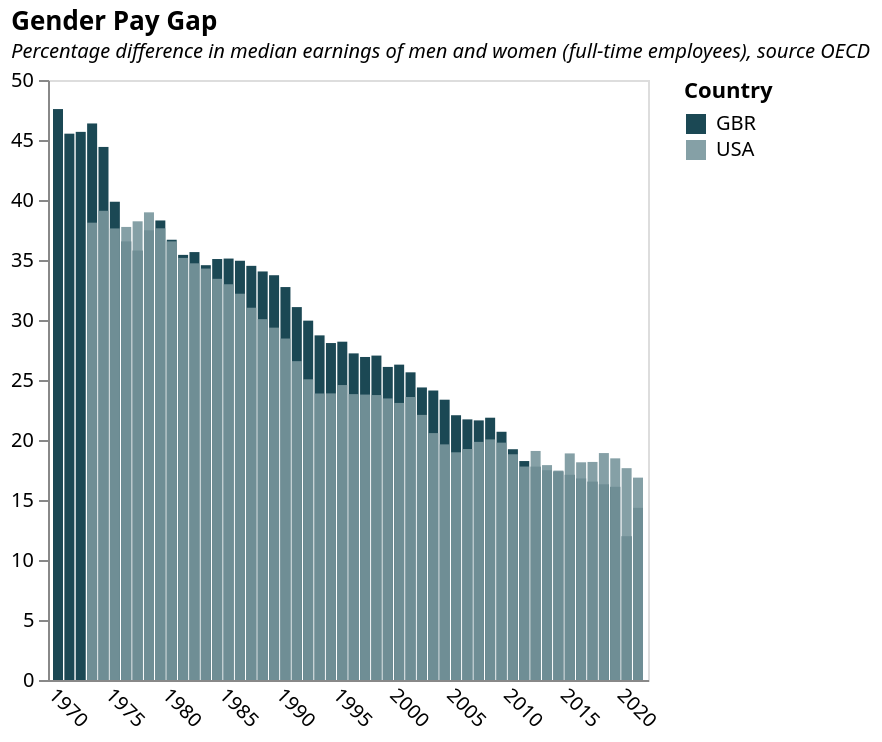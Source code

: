 {
  "$schema": "https://vega.github.io/schema/vega-lite/v5.json",
  "description": "Gender pay gap",
  "title": {
    "text": "Gender Pay Gap",
    "subtitle": "Percentage difference in median earnings of men and women (full-time employees), source OECD",
    "subtitleFontStyle": "italic",
    "subtitleFontSize": 10,
    "anchor": "start",
    "color": "black"
  },
  "width": 300,
  "height": 300,
  "data": {
    "values": [
      {
        "LOCATION": "GBR",
        "TIME": 1970,
        "Value": 47.57803918,
        "Year": "1970"
      },
      {
        "LOCATION": "GBR",
        "TIME": 1971,
        "Value": 45.52742185,
        "Year": "1971"
      },
      {
        "LOCATION": "GBR",
        "TIME": 1972,
        "Value": 45.67779473,
        "Year": "1972"
      },
      {
        "LOCATION": "GBR",
        "TIME": 1973,
        "Value": 46.37872641,
        "Year": "1973"
      },
      {
        "LOCATION": "GBR",
        "TIME": 1974,
        "Value": 44.42223433,
        "Year": "1974"
      },
      {
        "LOCATION": "GBR",
        "TIME": 1975,
        "Value": 39.85541472,
        "Year": "1975"
      },
      {
        "LOCATION": "GBR",
        "TIME": 1976,
        "Value": 36.55030194,
        "Year": "1976"
      },
      {
        "LOCATION": "GBR",
        "TIME": 1977,
        "Value": 35.78836762,
        "Year": "1977"
      },
      {
        "LOCATION": "GBR",
        "TIME": 1978,
        "Value": 37.47486876,
        "Year": "1978"
      },
      {
        "LOCATION": "GBR",
        "TIME": 1979,
        "Value": 38.29523952,
        "Year": "1979"
      },
      {
        "LOCATION": "GBR",
        "TIME": 1980,
        "Value": 36.68858597,
        "Year": "1980"
      },
      {
        "LOCATION": "GBR",
        "TIME": 1981,
        "Value": 35.4268123,
        "Year": "1981"
      },
      {
        "LOCATION": "GBR",
        "TIME": 1982,
        "Value": 35.65961949,
        "Year": "1982"
      },
      {
        "LOCATION": "GBR",
        "TIME": 1983,
        "Value": 34.56728192,
        "Year": "1983"
      },
      {
        "LOCATION": "GBR",
        "TIME": 1984,
        "Value": 35.08152659,
        "Year": "1984"
      },
      {
        "LOCATION": "GBR",
        "TIME": 1985,
        "Value": 35.12011437,
        "Year": "1985"
      },
      {
        "LOCATION": "GBR",
        "TIME": 1986,
        "Value": 34.93850632,
        "Year": "1986"
      },
      {
        "LOCATION": "GBR",
        "TIME": 1987,
        "Value": 34.51295439,
        "Year": "1987"
      },
      {
        "LOCATION": "GBR",
        "TIME": 1988,
        "Value": 34.04572949,
        "Year": "1988"
      },
      {
        "LOCATION": "GBR",
        "TIME": 1989,
        "Value": 33.73065917,
        "Year": "1989"
      },
      {
        "LOCATION": "GBR",
        "TIME": 1990,
        "Value": 32.74495595,
        "Year": "1990"
      },
      {
        "LOCATION": "GBR",
        "TIME": 1991,
        "Value": 31.07547805,
        "Year": "1991"
      },
      {
        "LOCATION": "GBR",
        "TIME": 1992,
        "Value": 29.9466794,
        "Year": "1992"
      },
      {
        "LOCATION": "GBR",
        "TIME": 1993,
        "Value": 28.71901926,
        "Year": "1993"
      },
      {
        "LOCATION": "GBR",
        "TIME": 1994,
        "Value": 28.07971854,
        "Year": "1994"
      },
      {
        "LOCATION": "GBR",
        "TIME": 1995,
        "Value": 28.19283491,
        "Year": "1995"
      },
      {
        "LOCATION": "GBR",
        "TIME": 1996,
        "Value": 27.21841089,
        "Year": "1996"
      },
      {
        "LOCATION": "GBR",
        "TIME": 1997,
        "Value": 26.91907015,
        "Year": "1997"
      },
      {
        "LOCATION": "GBR",
        "TIME": 1998,
        "Value": 27.03529422,
        "Year": "1998"
      },
      {
        "LOCATION": "GBR",
        "TIME": 1999,
        "Value": 26.08972842,
        "Year": "1999"
      },
      {
        "LOCATION": "GBR",
        "TIME": 2000,
        "Value": 26.28031383,
        "Year": "2000"
      },
      {
        "LOCATION": "GBR",
        "TIME": 2001,
        "Value": 25.6396459,
        "Year": "2001"
      },
      {
        "LOCATION": "GBR",
        "TIME": 2002,
        "Value": 24.37909944,
        "Year": "2002"
      },
      {
        "LOCATION": "GBR",
        "TIME": 2003,
        "Value": 24.12446709,
        "Year": "2003"
      },
      {
        "LOCATION": "GBR",
        "TIME": 2004,
        "Value": 23.35874097,
        "Year": "2004"
      },
      {
        "LOCATION": "GBR",
        "TIME": 2005,
        "Value": 22.0639582,
        "Year": "2005"
      },
      {
        "LOCATION": "GBR",
        "TIME": 2006,
        "Value": 21.71808402,
        "Year": "2006"
      },
      {
        "LOCATION": "GBR",
        "TIME": 2007,
        "Value": 21.63478071,
        "Year": "2007"
      },
      {
        "LOCATION": "GBR",
        "TIME": 2008,
        "Value": 21.85786911,
        "Year": "2008"
      },
      {
        "LOCATION": "GBR",
        "TIME": 2009,
        "Value": 20.68629595,
        "Year": "2009"
      },
      {
        "LOCATION": "GBR",
        "TIME": 2010,
        "Value": 19.23143692,
        "Year": "2010"
      },
      {
        "LOCATION": "GBR",
        "TIME": 2011,
        "Value": 18.2460052,
        "Year": "2011"
      },
      {
        "LOCATION": "GBR",
        "TIME": 2012,
        "Value": 17.78388278,
        "Year": "2012"
      },
      {
        "LOCATION": "GBR",
        "TIME": 2013,
        "Value": 17.48201439,
        "Year": "2013"
      },
      {
        "LOCATION": "GBR",
        "TIME": 2014,
        "Value": 17.38274257,
        "Year": "2014"
      },
      {
        "LOCATION": "GBR",
        "TIME": 2015,
        "Value": 17.10155148,
        "Year": "2015"
      },
      {
        "LOCATION": "GBR",
        "TIME": 2016,
        "Value": 16.7965368,
        "Year": "2016"
      },
      {
        "LOCATION": "GBR",
        "TIME": 2017,
        "Value": 16.53410053,
        "Year": "2017"
      },
      {
        "LOCATION": "GBR",
        "TIME": 2018,
        "Value": 16.3104242,
        "Year": "2018"
      },
      {
        "LOCATION": "GBR",
        "TIME": 2019,
        "Value": 16.09980928,
        "Year": "2019"
      },
      {
        "LOCATION": "GBR",
        "TIME": 2020,
        "Value": 11.98380567,
        "Year": "2020"
      },
      {
        "LOCATION": "GBR",
        "TIME": 2021,
        "Value": 14.34929405,
        "Year": "2021"
      },
      {
        "LOCATION": "USA",
        "TIME": 1973,
        "Value": 38.1104034,
        "Year": "1973"
      },
      {
        "LOCATION": "USA",
        "TIME": 1974,
        "Value": 39.10068426,
        "Year": "1974"
      },
      {
        "LOCATION": "USA",
        "TIME": 1975,
        "Value": 37.63003166,
        "Year": "1975"
      },
      {
        "LOCATION": "USA",
        "TIME": 1976,
        "Value": 37.7559727,
        "Year": "1976"
      },
      {
        "LOCATION": "USA",
        "TIME": 1977,
        "Value": 38.22485207,
        "Year": "1977"
      },
      {
        "LOCATION": "USA",
        "TIME": 1978,
        "Value": 38.97247706,
        "Year": "1978"
      },
      {
        "LOCATION": "USA",
        "TIME": 1979,
        "Value": 37.64195057,
        "Year": "1979"
      },
      {
        "LOCATION": "USA",
        "TIME": 1980,
        "Value": 36.55215104,
        "Year": "1980"
      },
      {
        "LOCATION": "USA",
        "TIME": 1981,
        "Value": 35.17400058,
        "Year": "1981"
      },
      {
        "LOCATION": "USA",
        "TIME": 1982,
        "Value": 34.72409152,
        "Year": "1982"
      },
      {
        "LOCATION": "USA",
        "TIME": 1983,
        "Value": 34.28645028,
        "Year": "1983"
      },
      {
        "LOCATION": "USA",
        "TIME": 1984,
        "Value": 33.43217198,
        "Year": "1984"
      },
      {
        "LOCATION": "USA",
        "TIME": 1985,
        "Value": 32.9782197,
        "Year": "1985"
      },
      {
        "LOCATION": "USA",
        "TIME": 1986,
        "Value": 32.19021491,
        "Year": "1986"
      },
      {
        "LOCATION": "USA",
        "TIME": 1987,
        "Value": 31.02222222,
        "Year": "1987"
      },
      {
        "LOCATION": "USA",
        "TIME": 1988,
        "Value": 30.06917423,
        "Year": "1988"
      },
      {
        "LOCATION": "USA",
        "TIME": 1989,
        "Value": 29.36357908,
        "Year": "1989"
      },
      {
        "LOCATION": "USA",
        "TIME": 1990,
        "Value": 28.45544956,
        "Year": "1990"
      },
      {
        "LOCATION": "USA",
        "TIME": 1991,
        "Value": 26.57109191,
        "Year": "1991"
      },
      {
        "LOCATION": "USA",
        "TIME": 1992,
        "Value": 25.05773672,
        "Year": "1992"
      },
      {
        "LOCATION": "USA",
        "TIME": 1993,
        "Value": 23.87640449,
        "Year": "1993"
      },
      {
        "LOCATION": "USA",
        "TIME": 1994,
        "Value": 23.88451444,
        "Year": "1994"
      },
      {
        "LOCATION": "USA",
        "TIME": 1995,
        "Value": 24.57998539,
        "Year": "1995"
      },
      {
        "LOCATION": "USA",
        "TIME": 1996,
        "Value": 23.82394868,
        "Year": "1996"
      },
      {
        "LOCATION": "USA",
        "TIME": 1997,
        "Value": 23.78649162,
        "Year": "1997"
      },
      {
        "LOCATION": "USA",
        "TIME": 1998,
        "Value": 23.7458194,
        "Year": "1998"
      },
      {
        "LOCATION": "USA",
        "TIME": 1999,
        "Value": 23.46278317,
        "Year": "1999"
      },
      {
        "LOCATION": "USA",
        "TIME": 2000,
        "Value": 23.08892356,
        "Year": "2000"
      },
      {
        "LOCATION": "USA",
        "TIME": 2001,
        "Value": 23.58208955,
        "Year": "2001"
      },
      {
        "LOCATION": "USA",
        "TIME": 2002,
        "Value": 22.09131075,
        "Year": "2002"
      },
      {
        "LOCATION": "USA",
        "TIME": 2003,
        "Value": 20.57553957,
        "Year": "2003"
      },
      {
        "LOCATION": "USA",
        "TIME": 2004,
        "Value": 19.63534362,
        "Year": "2004"
      },
      {
        "LOCATION": "USA",
        "TIME": 2005,
        "Value": 18.97506925,
        "Year": "2005"
      },
      {
        "LOCATION": "USA",
        "TIME": 2006,
        "Value": 19.24629879,
        "Year": "2006"
      },
      {
        "LOCATION": "USA",
        "TIME": 2007,
        "Value": 19.84334204,
        "Year": "2007"
      },
      {
        "LOCATION": "USA",
        "TIME": 2008,
        "Value": 20.05012531,
        "Year": "2008"
      },
      {
        "LOCATION": "USA",
        "TIME": 2009,
        "Value": 19.78021978,
        "Year": "2009"
      },
      {
        "LOCATION": "USA",
        "TIME": 2010,
        "Value": 18.81067961,
        "Year": "2010"
      },
      {
        "LOCATION": "USA",
        "TIME": 2011,
        "Value": 17.78846154,
        "Year": "2011"
      },
      {
        "LOCATION": "USA",
        "TIME": 2012,
        "Value": 19.08665105,
        "Year": "2012"
      },
      {
        "LOCATION": "USA",
        "TIME": 2013,
        "Value": 17.90697674,
        "Year": "2013"
      },
      {
        "LOCATION": "USA",
        "TIME": 2014,
        "Value": 17.45120551,
        "Year": "2014"
      },
      {
        "LOCATION": "USA",
        "TIME": 2015,
        "Value": 18.88268156,
        "Year": "2015"
      },
      {
        "LOCATION": "USA",
        "TIME": 2016,
        "Value": 18.1420765,
        "Year": "2016"
      },
      {
        "LOCATION": "USA",
        "TIME": 2017,
        "Value": 18.17215728,
        "Year": "2017"
      },
      {
        "LOCATION": "USA",
        "TIME": 2018,
        "Value": 18.91058582,
        "Year": "2018"
      },
      {
        "LOCATION": "USA",
        "TIME": 2019,
        "Value": 18.47070507,
        "Year": "2019"
      },
      {
        "LOCATION": "USA",
        "TIME": 2020,
        "Value": 17.65249538,
        "Year": "2020"
      },
      {
        "LOCATION": "USA",
        "TIME": 2021,
        "Value": 16.86417502,
        "Year": "2021"
      }
    ]
  },
  "mark": {
    "type": "bar"
  },
  "encoding": {
    "x": {
      "field": "Year",
      "type": "temporal",
      "axis": {
        "title": null,
        "grid": false,
        "ticks": false,
        "labelAngle": 45
      }
    },
    "y": {
      "field": "Value",
      "type": "quantitative",
      "title": "",
      "stack": null,
      "axis": {
        "grid": false
      }
    },
    "xOffset": {
      "field": "LOCATION"
    },
    "opacity": {
      "value": 0.9
    },
    "color": {
      "field": "LOCATION",
      "type": "nominal",
      "title": "Country",
      "scale": {
        "range": [
          "#033542",
          "#78969d"
        ]
      }
    }
  }
}